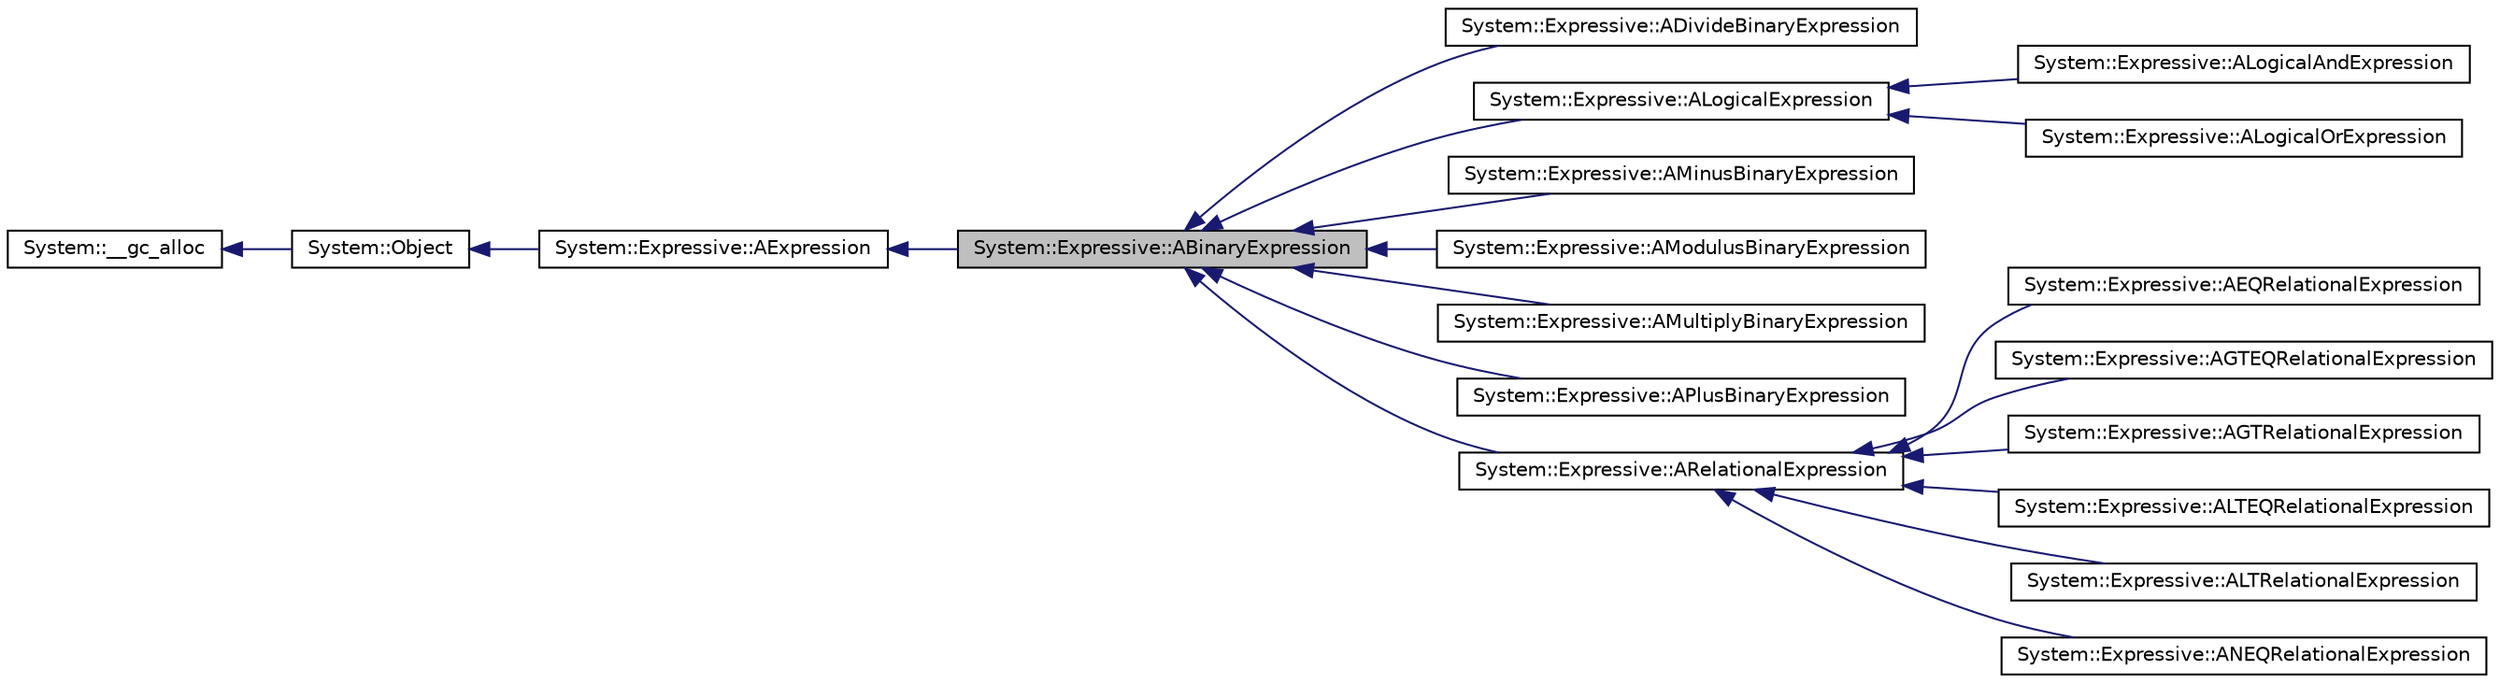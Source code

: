 digraph G
{
  edge [fontname="Helvetica",fontsize="10",labelfontname="Helvetica",labelfontsize="10"];
  node [fontname="Helvetica",fontsize="10",shape=record];
  rankdir="LR";
  Node1 [label="System::Expressive::ABinaryExpression",height=0.2,width=0.4,color="black", fillcolor="grey75", style="filled" fontcolor="black"];
  Node2 -> Node1 [dir="back",color="midnightblue",fontsize="10",style="solid",fontname="Helvetica"];
  Node2 [label="System::Expressive::AExpression",height=0.2,width=0.4,color="black", fillcolor="white", style="filled",URL="$class_system_1_1_expressive_1_1_a_expression.html"];
  Node3 -> Node2 [dir="back",color="midnightblue",fontsize="10",style="solid",fontname="Helvetica"];
  Node3 [label="System::Object",height=0.2,width=0.4,color="black", fillcolor="white", style="filled",URL="$class_system_1_1_object.html"];
  Node4 -> Node3 [dir="back",color="midnightblue",fontsize="10",style="solid",fontname="Helvetica"];
  Node4 [label="System::__gc_alloc",height=0.2,width=0.4,color="black", fillcolor="white", style="filled",URL="$class_system_1_1____gc__alloc.html"];
  Node1 -> Node5 [dir="back",color="midnightblue",fontsize="10",style="solid",fontname="Helvetica"];
  Node5 [label="System::Expressive::ADivideBinaryExpression",height=0.2,width=0.4,color="black", fillcolor="white", style="filled",URL="$class_system_1_1_expressive_1_1_a_divide_binary_expression.html"];
  Node1 -> Node6 [dir="back",color="midnightblue",fontsize="10",style="solid",fontname="Helvetica"];
  Node6 [label="System::Expressive::ALogicalExpression",height=0.2,width=0.4,color="black", fillcolor="white", style="filled",URL="$class_system_1_1_expressive_1_1_a_logical_expression.html"];
  Node6 -> Node7 [dir="back",color="midnightblue",fontsize="10",style="solid",fontname="Helvetica"];
  Node7 [label="System::Expressive::ALogicalAndExpression",height=0.2,width=0.4,color="black", fillcolor="white", style="filled",URL="$class_system_1_1_expressive_1_1_a_logical_and_expression.html"];
  Node6 -> Node8 [dir="back",color="midnightblue",fontsize="10",style="solid",fontname="Helvetica"];
  Node8 [label="System::Expressive::ALogicalOrExpression",height=0.2,width=0.4,color="black", fillcolor="white", style="filled",URL="$class_system_1_1_expressive_1_1_a_logical_or_expression.html"];
  Node1 -> Node9 [dir="back",color="midnightblue",fontsize="10",style="solid",fontname="Helvetica"];
  Node9 [label="System::Expressive::AMinusBinaryExpression",height=0.2,width=0.4,color="black", fillcolor="white", style="filled",URL="$class_system_1_1_expressive_1_1_a_minus_binary_expression.html"];
  Node1 -> Node10 [dir="back",color="midnightblue",fontsize="10",style="solid",fontname="Helvetica"];
  Node10 [label="System::Expressive::AModulusBinaryExpression",height=0.2,width=0.4,color="black", fillcolor="white", style="filled",URL="$class_system_1_1_expressive_1_1_a_modulus_binary_expression.html"];
  Node1 -> Node11 [dir="back",color="midnightblue",fontsize="10",style="solid",fontname="Helvetica"];
  Node11 [label="System::Expressive::AMultiplyBinaryExpression",height=0.2,width=0.4,color="black", fillcolor="white", style="filled",URL="$class_system_1_1_expressive_1_1_a_multiply_binary_expression.html"];
  Node1 -> Node12 [dir="back",color="midnightblue",fontsize="10",style="solid",fontname="Helvetica"];
  Node12 [label="System::Expressive::APlusBinaryExpression",height=0.2,width=0.4,color="black", fillcolor="white", style="filled",URL="$class_system_1_1_expressive_1_1_a_plus_binary_expression.html"];
  Node1 -> Node13 [dir="back",color="midnightblue",fontsize="10",style="solid",fontname="Helvetica"];
  Node13 [label="System::Expressive::ARelationalExpression",height=0.2,width=0.4,color="black", fillcolor="white", style="filled",URL="$class_system_1_1_expressive_1_1_a_relational_expression.html"];
  Node13 -> Node14 [dir="back",color="midnightblue",fontsize="10",style="solid",fontname="Helvetica"];
  Node14 [label="System::Expressive::AEQRelationalExpression",height=0.2,width=0.4,color="black", fillcolor="white", style="filled",URL="$class_system_1_1_expressive_1_1_a_e_q_relational_expression.html"];
  Node13 -> Node15 [dir="back",color="midnightblue",fontsize="10",style="solid",fontname="Helvetica"];
  Node15 [label="System::Expressive::AGTEQRelationalExpression",height=0.2,width=0.4,color="black", fillcolor="white", style="filled",URL="$class_system_1_1_expressive_1_1_a_g_t_e_q_relational_expression.html"];
  Node13 -> Node16 [dir="back",color="midnightblue",fontsize="10",style="solid",fontname="Helvetica"];
  Node16 [label="System::Expressive::AGTRelationalExpression",height=0.2,width=0.4,color="black", fillcolor="white", style="filled",URL="$class_system_1_1_expressive_1_1_a_g_t_relational_expression.html"];
  Node13 -> Node17 [dir="back",color="midnightblue",fontsize="10",style="solid",fontname="Helvetica"];
  Node17 [label="System::Expressive::ALTEQRelationalExpression",height=0.2,width=0.4,color="black", fillcolor="white", style="filled",URL="$class_system_1_1_expressive_1_1_a_l_t_e_q_relational_expression.html"];
  Node13 -> Node18 [dir="back",color="midnightblue",fontsize="10",style="solid",fontname="Helvetica"];
  Node18 [label="System::Expressive::ALTRelationalExpression",height=0.2,width=0.4,color="black", fillcolor="white", style="filled",URL="$class_system_1_1_expressive_1_1_a_l_t_relational_expression.html"];
  Node13 -> Node19 [dir="back",color="midnightblue",fontsize="10",style="solid",fontname="Helvetica"];
  Node19 [label="System::Expressive::ANEQRelationalExpression",height=0.2,width=0.4,color="black", fillcolor="white", style="filled",URL="$class_system_1_1_expressive_1_1_a_n_e_q_relational_expression.html"];
}
